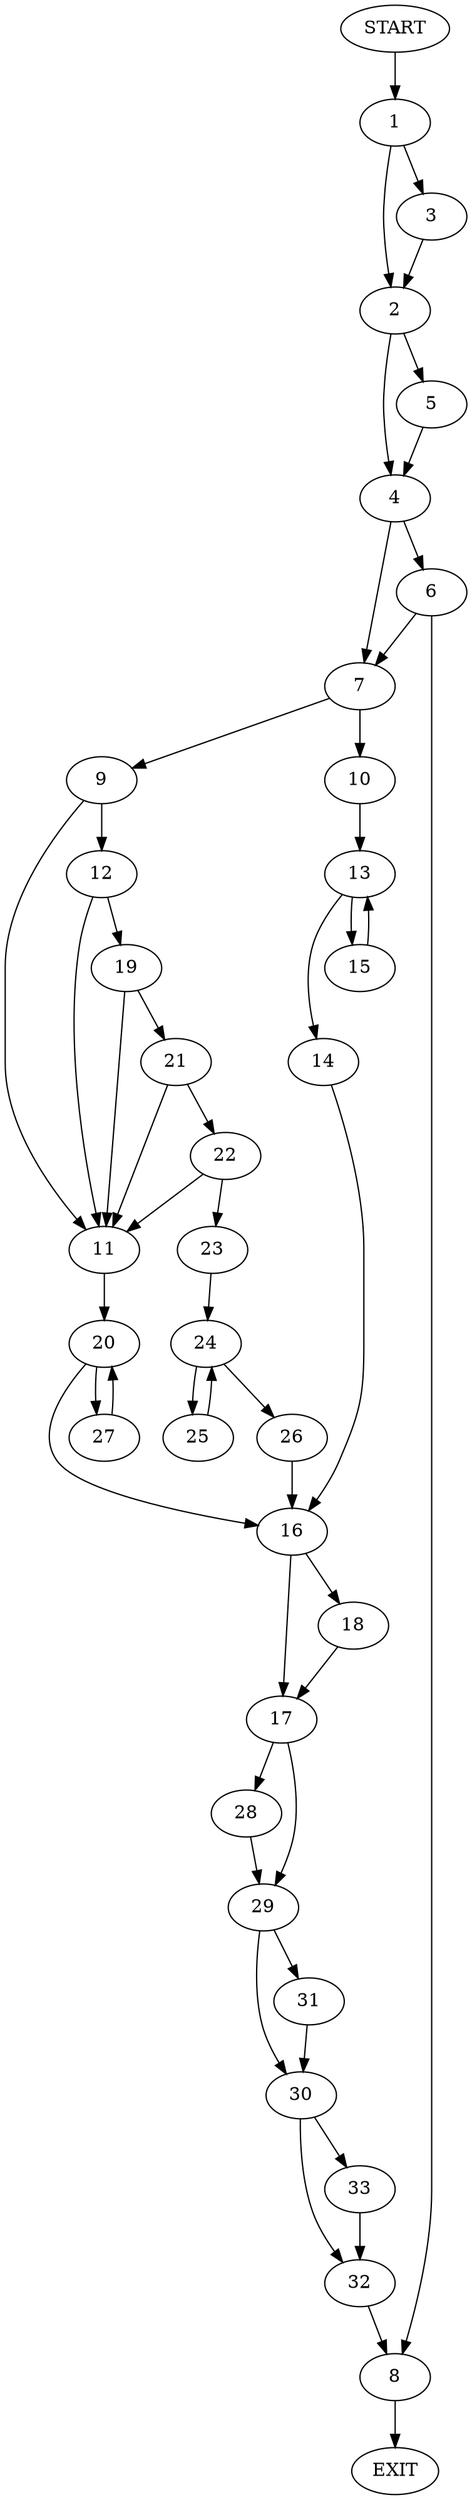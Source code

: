 digraph {
0 [label="START"]
34 [label="EXIT"]
0 -> 1
1 -> 2
1 -> 3
2 -> 4
2 -> 5
3 -> 2
5 -> 4
4 -> 6
4 -> 7
6 -> 7
6 -> 8
7 -> 9
7 -> 10
8 -> 34
9 -> 11
9 -> 12
10 -> 13
13 -> 14
13 -> 15
14 -> 16
15 -> 13
16 -> 17
16 -> 18
12 -> 11
12 -> 19
11 -> 20
19 -> 11
19 -> 21
21 -> 11
21 -> 22
22 -> 11
22 -> 23
23 -> 24
24 -> 25
24 -> 26
25 -> 24
26 -> 16
20 -> 16
20 -> 27
27 -> 20
18 -> 17
17 -> 28
17 -> 29
28 -> 29
29 -> 30
29 -> 31
30 -> 32
30 -> 33
31 -> 30
32 -> 8
33 -> 32
}
